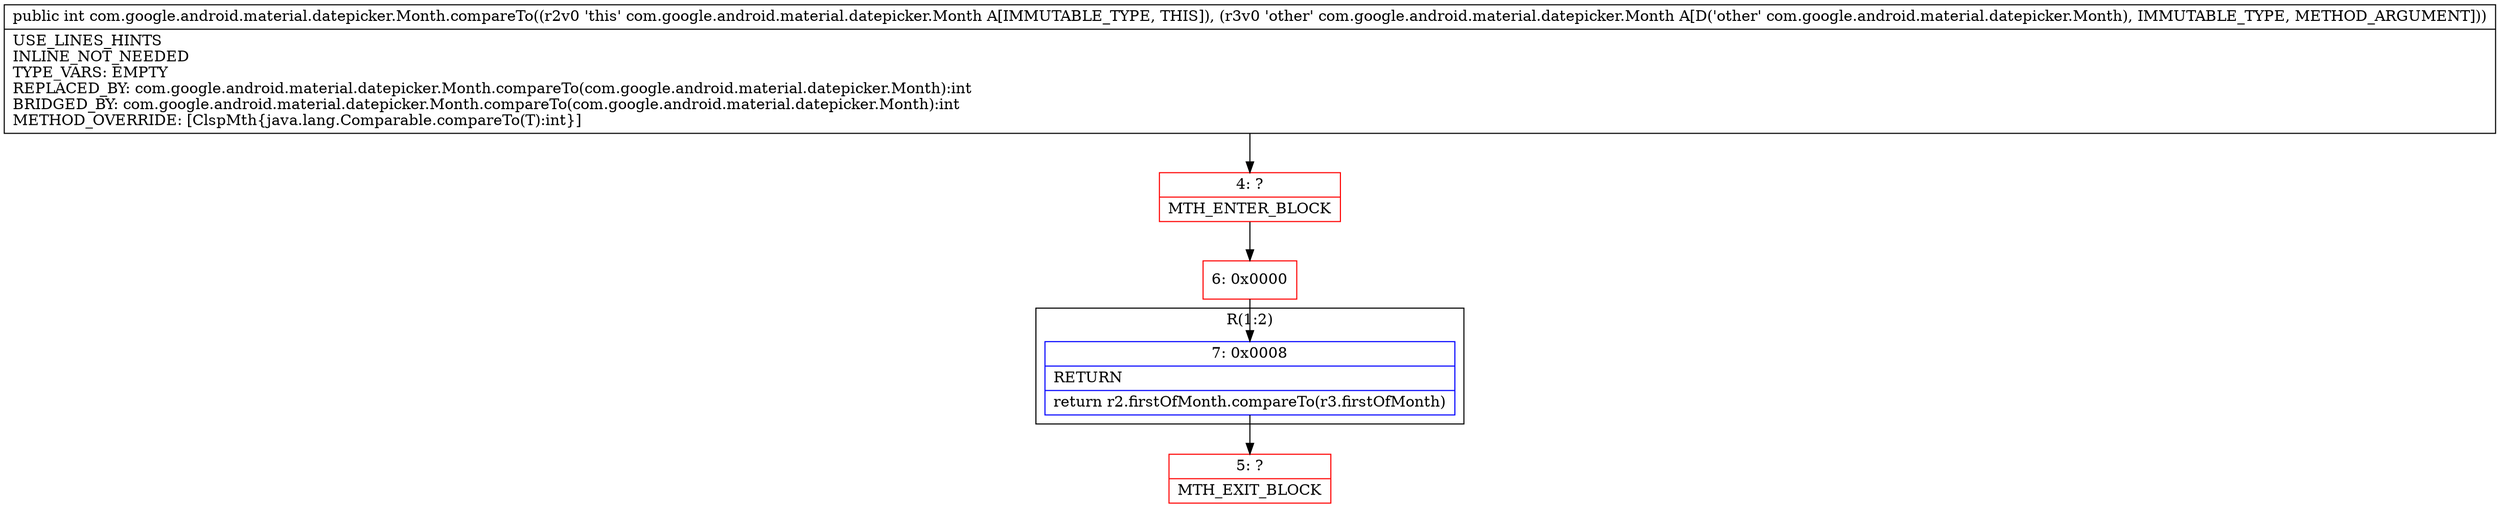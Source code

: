 digraph "CFG forcom.google.android.material.datepicker.Month.compareTo(Lcom\/google\/android\/material\/datepicker\/Month;)I" {
subgraph cluster_Region_2089157986 {
label = "R(1:2)";
node [shape=record,color=blue];
Node_7 [shape=record,label="{7\:\ 0x0008|RETURN\l|return r2.firstOfMonth.compareTo(r3.firstOfMonth)\l}"];
}
Node_4 [shape=record,color=red,label="{4\:\ ?|MTH_ENTER_BLOCK\l}"];
Node_6 [shape=record,color=red,label="{6\:\ 0x0000}"];
Node_5 [shape=record,color=red,label="{5\:\ ?|MTH_EXIT_BLOCK\l}"];
MethodNode[shape=record,label="{public int com.google.android.material.datepicker.Month.compareTo((r2v0 'this' com.google.android.material.datepicker.Month A[IMMUTABLE_TYPE, THIS]), (r3v0 'other' com.google.android.material.datepicker.Month A[D('other' com.google.android.material.datepicker.Month), IMMUTABLE_TYPE, METHOD_ARGUMENT]))  | USE_LINES_HINTS\lINLINE_NOT_NEEDED\lTYPE_VARS: EMPTY\lREPLACED_BY: com.google.android.material.datepicker.Month.compareTo(com.google.android.material.datepicker.Month):int\lBRIDGED_BY: com.google.android.material.datepicker.Month.compareTo(com.google.android.material.datepicker.Month):int\lMETHOD_OVERRIDE: [ClspMth\{java.lang.Comparable.compareTo(T):int\}]\l}"];
MethodNode -> Node_4;Node_7 -> Node_5;
Node_4 -> Node_6;
Node_6 -> Node_7;
}

